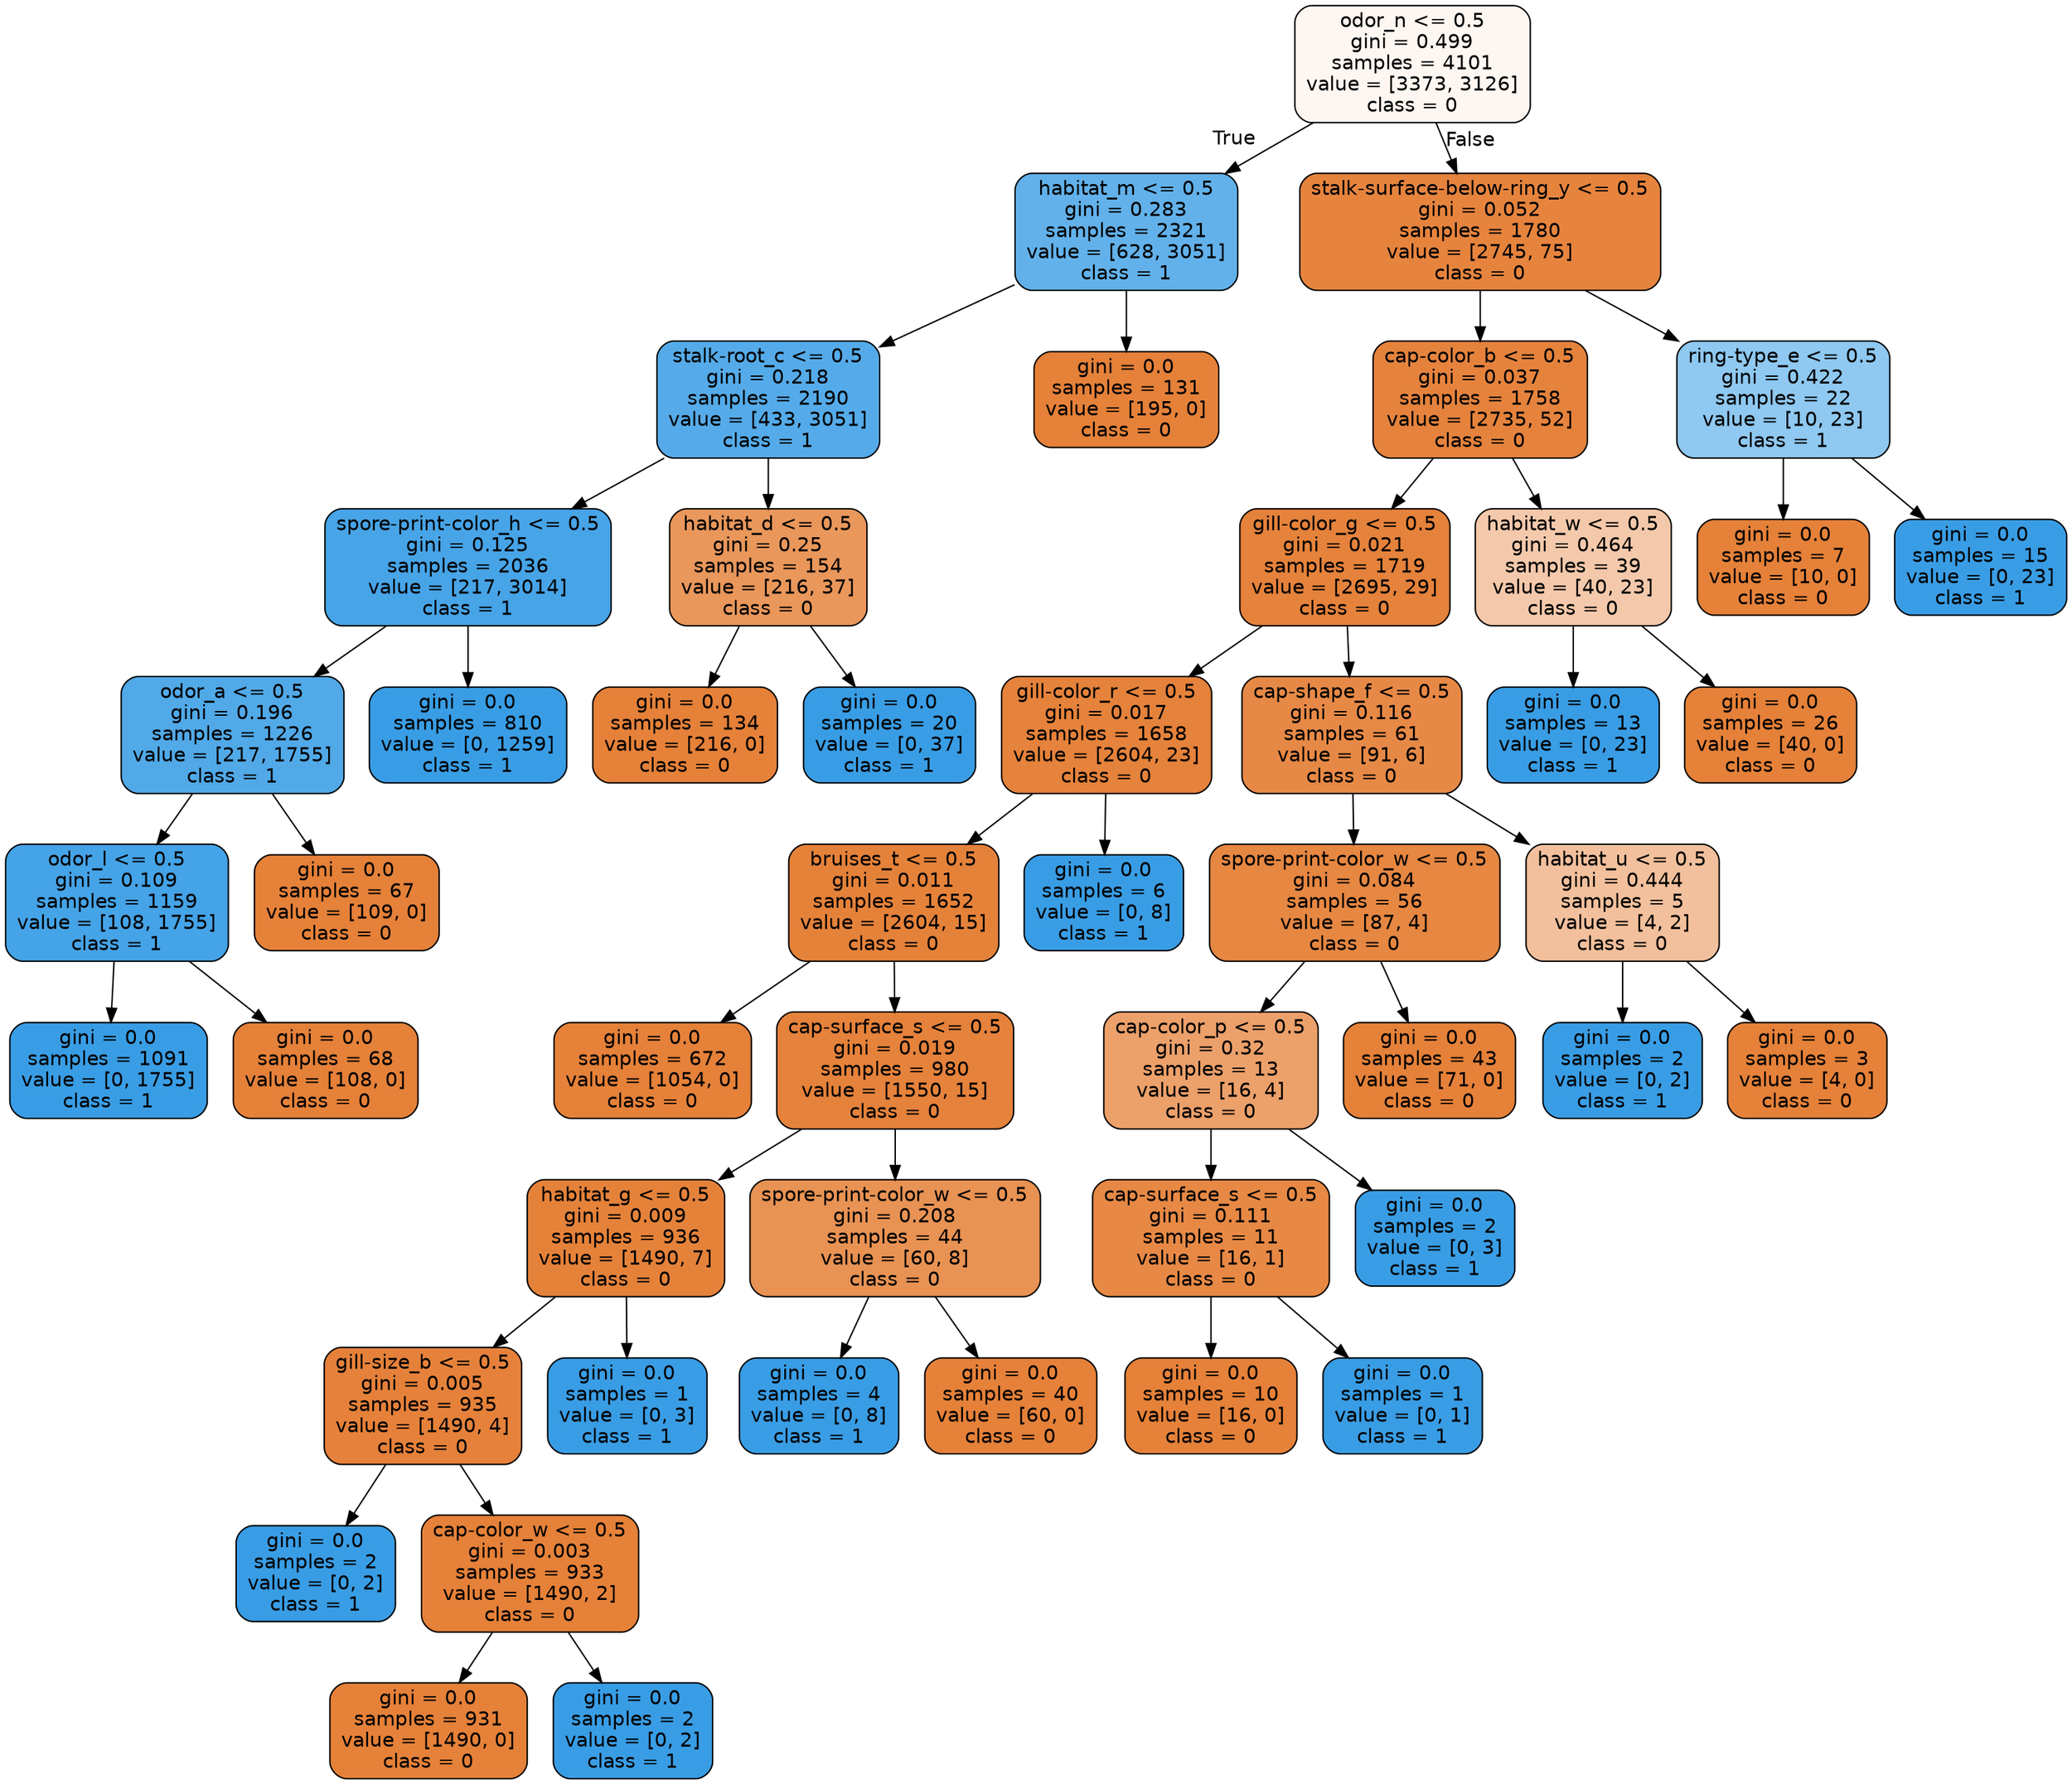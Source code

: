 digraph Tree {
node [shape=box, style="filled, rounded", color="black", fontname="helvetica"] ;
edge [fontname="helvetica"] ;
0 [label="odor_n <= 0.5\ngini = 0.499\nsamples = 4101\nvalue = [3373, 3126]\nclass = 0", fillcolor="#fdf6f1"] ;
1 [label="habitat_m <= 0.5\ngini = 0.283\nsamples = 2321\nvalue = [628, 3051]\nclass = 1", fillcolor="#62b1ea"] ;
0 -> 1 [labeldistance=2.5, labelangle=45, headlabel="True"] ;
2 [label="stalk-root_c <= 0.5\ngini = 0.218\nsamples = 2190\nvalue = [433, 3051]\nclass = 1", fillcolor="#55abe9"] ;
1 -> 2 ;
3 [label="spore-print-color_h <= 0.5\ngini = 0.125\nsamples = 2036\nvalue = [217, 3014]\nclass = 1", fillcolor="#47a4e7"] ;
2 -> 3 ;
4 [label="odor_a <= 0.5\ngini = 0.196\nsamples = 1226\nvalue = [217, 1755]\nclass = 1", fillcolor="#51a9e8"] ;
3 -> 4 ;
5 [label="odor_l <= 0.5\ngini = 0.109\nsamples = 1159\nvalue = [108, 1755]\nclass = 1", fillcolor="#45a3e7"] ;
4 -> 5 ;
6 [label="gini = 0.0\nsamples = 1091\nvalue = [0, 1755]\nclass = 1", fillcolor="#399de5"] ;
5 -> 6 ;
7 [label="gini = 0.0\nsamples = 68\nvalue = [108, 0]\nclass = 0", fillcolor="#e58139"] ;
5 -> 7 ;
8 [label="gini = 0.0\nsamples = 67\nvalue = [109, 0]\nclass = 0", fillcolor="#e58139"] ;
4 -> 8 ;
9 [label="gini = 0.0\nsamples = 810\nvalue = [0, 1259]\nclass = 1", fillcolor="#399de5"] ;
3 -> 9 ;
10 [label="habitat_d <= 0.5\ngini = 0.25\nsamples = 154\nvalue = [216, 37]\nclass = 0", fillcolor="#e9975b"] ;
2 -> 10 ;
11 [label="gini = 0.0\nsamples = 134\nvalue = [216, 0]\nclass = 0", fillcolor="#e58139"] ;
10 -> 11 ;
12 [label="gini = 0.0\nsamples = 20\nvalue = [0, 37]\nclass = 1", fillcolor="#399de5"] ;
10 -> 12 ;
13 [label="gini = 0.0\nsamples = 131\nvalue = [195, 0]\nclass = 0", fillcolor="#e58139"] ;
1 -> 13 ;
14 [label="stalk-surface-below-ring_y <= 0.5\ngini = 0.052\nsamples = 1780\nvalue = [2745, 75]\nclass = 0", fillcolor="#e6843e"] ;
0 -> 14 [labeldistance=2.5, labelangle=-45, headlabel="False"] ;
15 [label="cap-color_b <= 0.5\ngini = 0.037\nsamples = 1758\nvalue = [2735, 52]\nclass = 0", fillcolor="#e5833d"] ;
14 -> 15 ;
16 [label="gill-color_g <= 0.5\ngini = 0.021\nsamples = 1719\nvalue = [2695, 29]\nclass = 0", fillcolor="#e5823b"] ;
15 -> 16 ;
17 [label="gill-color_r <= 0.5\ngini = 0.017\nsamples = 1658\nvalue = [2604, 23]\nclass = 0", fillcolor="#e5823b"] ;
16 -> 17 ;
18 [label="bruises_t <= 0.5\ngini = 0.011\nsamples = 1652\nvalue = [2604, 15]\nclass = 0", fillcolor="#e5823a"] ;
17 -> 18 ;
19 [label="gini = 0.0\nsamples = 672\nvalue = [1054, 0]\nclass = 0", fillcolor="#e58139"] ;
18 -> 19 ;
20 [label="cap-surface_s <= 0.5\ngini = 0.019\nsamples = 980\nvalue = [1550, 15]\nclass = 0", fillcolor="#e5823b"] ;
18 -> 20 ;
21 [label="habitat_g <= 0.5\ngini = 0.009\nsamples = 936\nvalue = [1490, 7]\nclass = 0", fillcolor="#e5823a"] ;
20 -> 21 ;
22 [label="gill-size_b <= 0.5\ngini = 0.005\nsamples = 935\nvalue = [1490, 4]\nclass = 0", fillcolor="#e5813a"] ;
21 -> 22 ;
23 [label="gini = 0.0\nsamples = 2\nvalue = [0, 2]\nclass = 1", fillcolor="#399de5"] ;
22 -> 23 ;
24 [label="cap-color_w <= 0.5\ngini = 0.003\nsamples = 933\nvalue = [1490, 2]\nclass = 0", fillcolor="#e58139"] ;
22 -> 24 ;
25 [label="gini = 0.0\nsamples = 931\nvalue = [1490, 0]\nclass = 0", fillcolor="#e58139"] ;
24 -> 25 ;
26 [label="gini = 0.0\nsamples = 2\nvalue = [0, 2]\nclass = 1", fillcolor="#399de5"] ;
24 -> 26 ;
27 [label="gini = 0.0\nsamples = 1\nvalue = [0, 3]\nclass = 1", fillcolor="#399de5"] ;
21 -> 27 ;
28 [label="spore-print-color_w <= 0.5\ngini = 0.208\nsamples = 44\nvalue = [60, 8]\nclass = 0", fillcolor="#e89253"] ;
20 -> 28 ;
29 [label="gini = 0.0\nsamples = 4\nvalue = [0, 8]\nclass = 1", fillcolor="#399de5"] ;
28 -> 29 ;
30 [label="gini = 0.0\nsamples = 40\nvalue = [60, 0]\nclass = 0", fillcolor="#e58139"] ;
28 -> 30 ;
31 [label="gini = 0.0\nsamples = 6\nvalue = [0, 8]\nclass = 1", fillcolor="#399de5"] ;
17 -> 31 ;
32 [label="cap-shape_f <= 0.5\ngini = 0.116\nsamples = 61\nvalue = [91, 6]\nclass = 0", fillcolor="#e78946"] ;
16 -> 32 ;
33 [label="spore-print-color_w <= 0.5\ngini = 0.084\nsamples = 56\nvalue = [87, 4]\nclass = 0", fillcolor="#e68742"] ;
32 -> 33 ;
34 [label="cap-color_p <= 0.5\ngini = 0.32\nsamples = 13\nvalue = [16, 4]\nclass = 0", fillcolor="#eca06a"] ;
33 -> 34 ;
35 [label="cap-surface_s <= 0.5\ngini = 0.111\nsamples = 11\nvalue = [16, 1]\nclass = 0", fillcolor="#e78945"] ;
34 -> 35 ;
36 [label="gini = 0.0\nsamples = 10\nvalue = [16, 0]\nclass = 0", fillcolor="#e58139"] ;
35 -> 36 ;
37 [label="gini = 0.0\nsamples = 1\nvalue = [0, 1]\nclass = 1", fillcolor="#399de5"] ;
35 -> 37 ;
38 [label="gini = 0.0\nsamples = 2\nvalue = [0, 3]\nclass = 1", fillcolor="#399de5"] ;
34 -> 38 ;
39 [label="gini = 0.0\nsamples = 43\nvalue = [71, 0]\nclass = 0", fillcolor="#e58139"] ;
33 -> 39 ;
40 [label="habitat_u <= 0.5\ngini = 0.444\nsamples = 5\nvalue = [4, 2]\nclass = 0", fillcolor="#f2c09c"] ;
32 -> 40 ;
41 [label="gini = 0.0\nsamples = 2\nvalue = [0, 2]\nclass = 1", fillcolor="#399de5"] ;
40 -> 41 ;
42 [label="gini = 0.0\nsamples = 3\nvalue = [4, 0]\nclass = 0", fillcolor="#e58139"] ;
40 -> 42 ;
43 [label="habitat_w <= 0.5\ngini = 0.464\nsamples = 39\nvalue = [40, 23]\nclass = 0", fillcolor="#f4c9ab"] ;
15 -> 43 ;
44 [label="gini = 0.0\nsamples = 13\nvalue = [0, 23]\nclass = 1", fillcolor="#399de5"] ;
43 -> 44 ;
45 [label="gini = 0.0\nsamples = 26\nvalue = [40, 0]\nclass = 0", fillcolor="#e58139"] ;
43 -> 45 ;
46 [label="ring-type_e <= 0.5\ngini = 0.422\nsamples = 22\nvalue = [10, 23]\nclass = 1", fillcolor="#8fc8f0"] ;
14 -> 46 ;
47 [label="gini = 0.0\nsamples = 7\nvalue = [10, 0]\nclass = 0", fillcolor="#e58139"] ;
46 -> 47 ;
48 [label="gini = 0.0\nsamples = 15\nvalue = [0, 23]\nclass = 1", fillcolor="#399de5"] ;
46 -> 48 ;
}